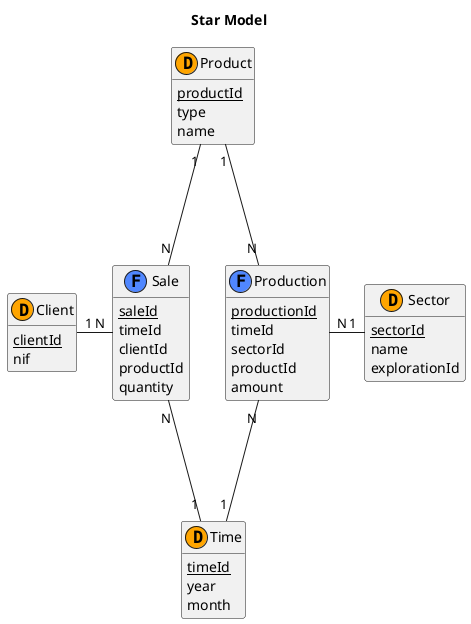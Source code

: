 @startuml
title "Star Model"

skinparam linetype pol

hide methods

class Production <<(F,#5087FF)>>{
    {static}productionId
    timeId
    sectorId
    productId
    amount
}
class Sale <<(F,#5087FF)>>{
    {static} saleId
    timeId
    clientId
    productId
    quantity
}
class Time <<(D,#FFA500)>>{
    {static}timeId
    year
    month
}
class Client<<(D,#FFA500)>>{
    {static} clientId
    nif
}
class Product<<(D,#FFA500)>>{
    {static} productId
    type
    name
}
class Sector<<(D,#FFA500)>>{
    {static}sectorId
    name
    explorationId
}

Production "N" -down-- "1" Time
Sale "N" -down-- "1" Time
Sale "N" -up-- "1" Product
Production "N" -up-- "1" Product

Sale "N" -left "1" Client
Production "N" -right "1" Sector



@enduml
